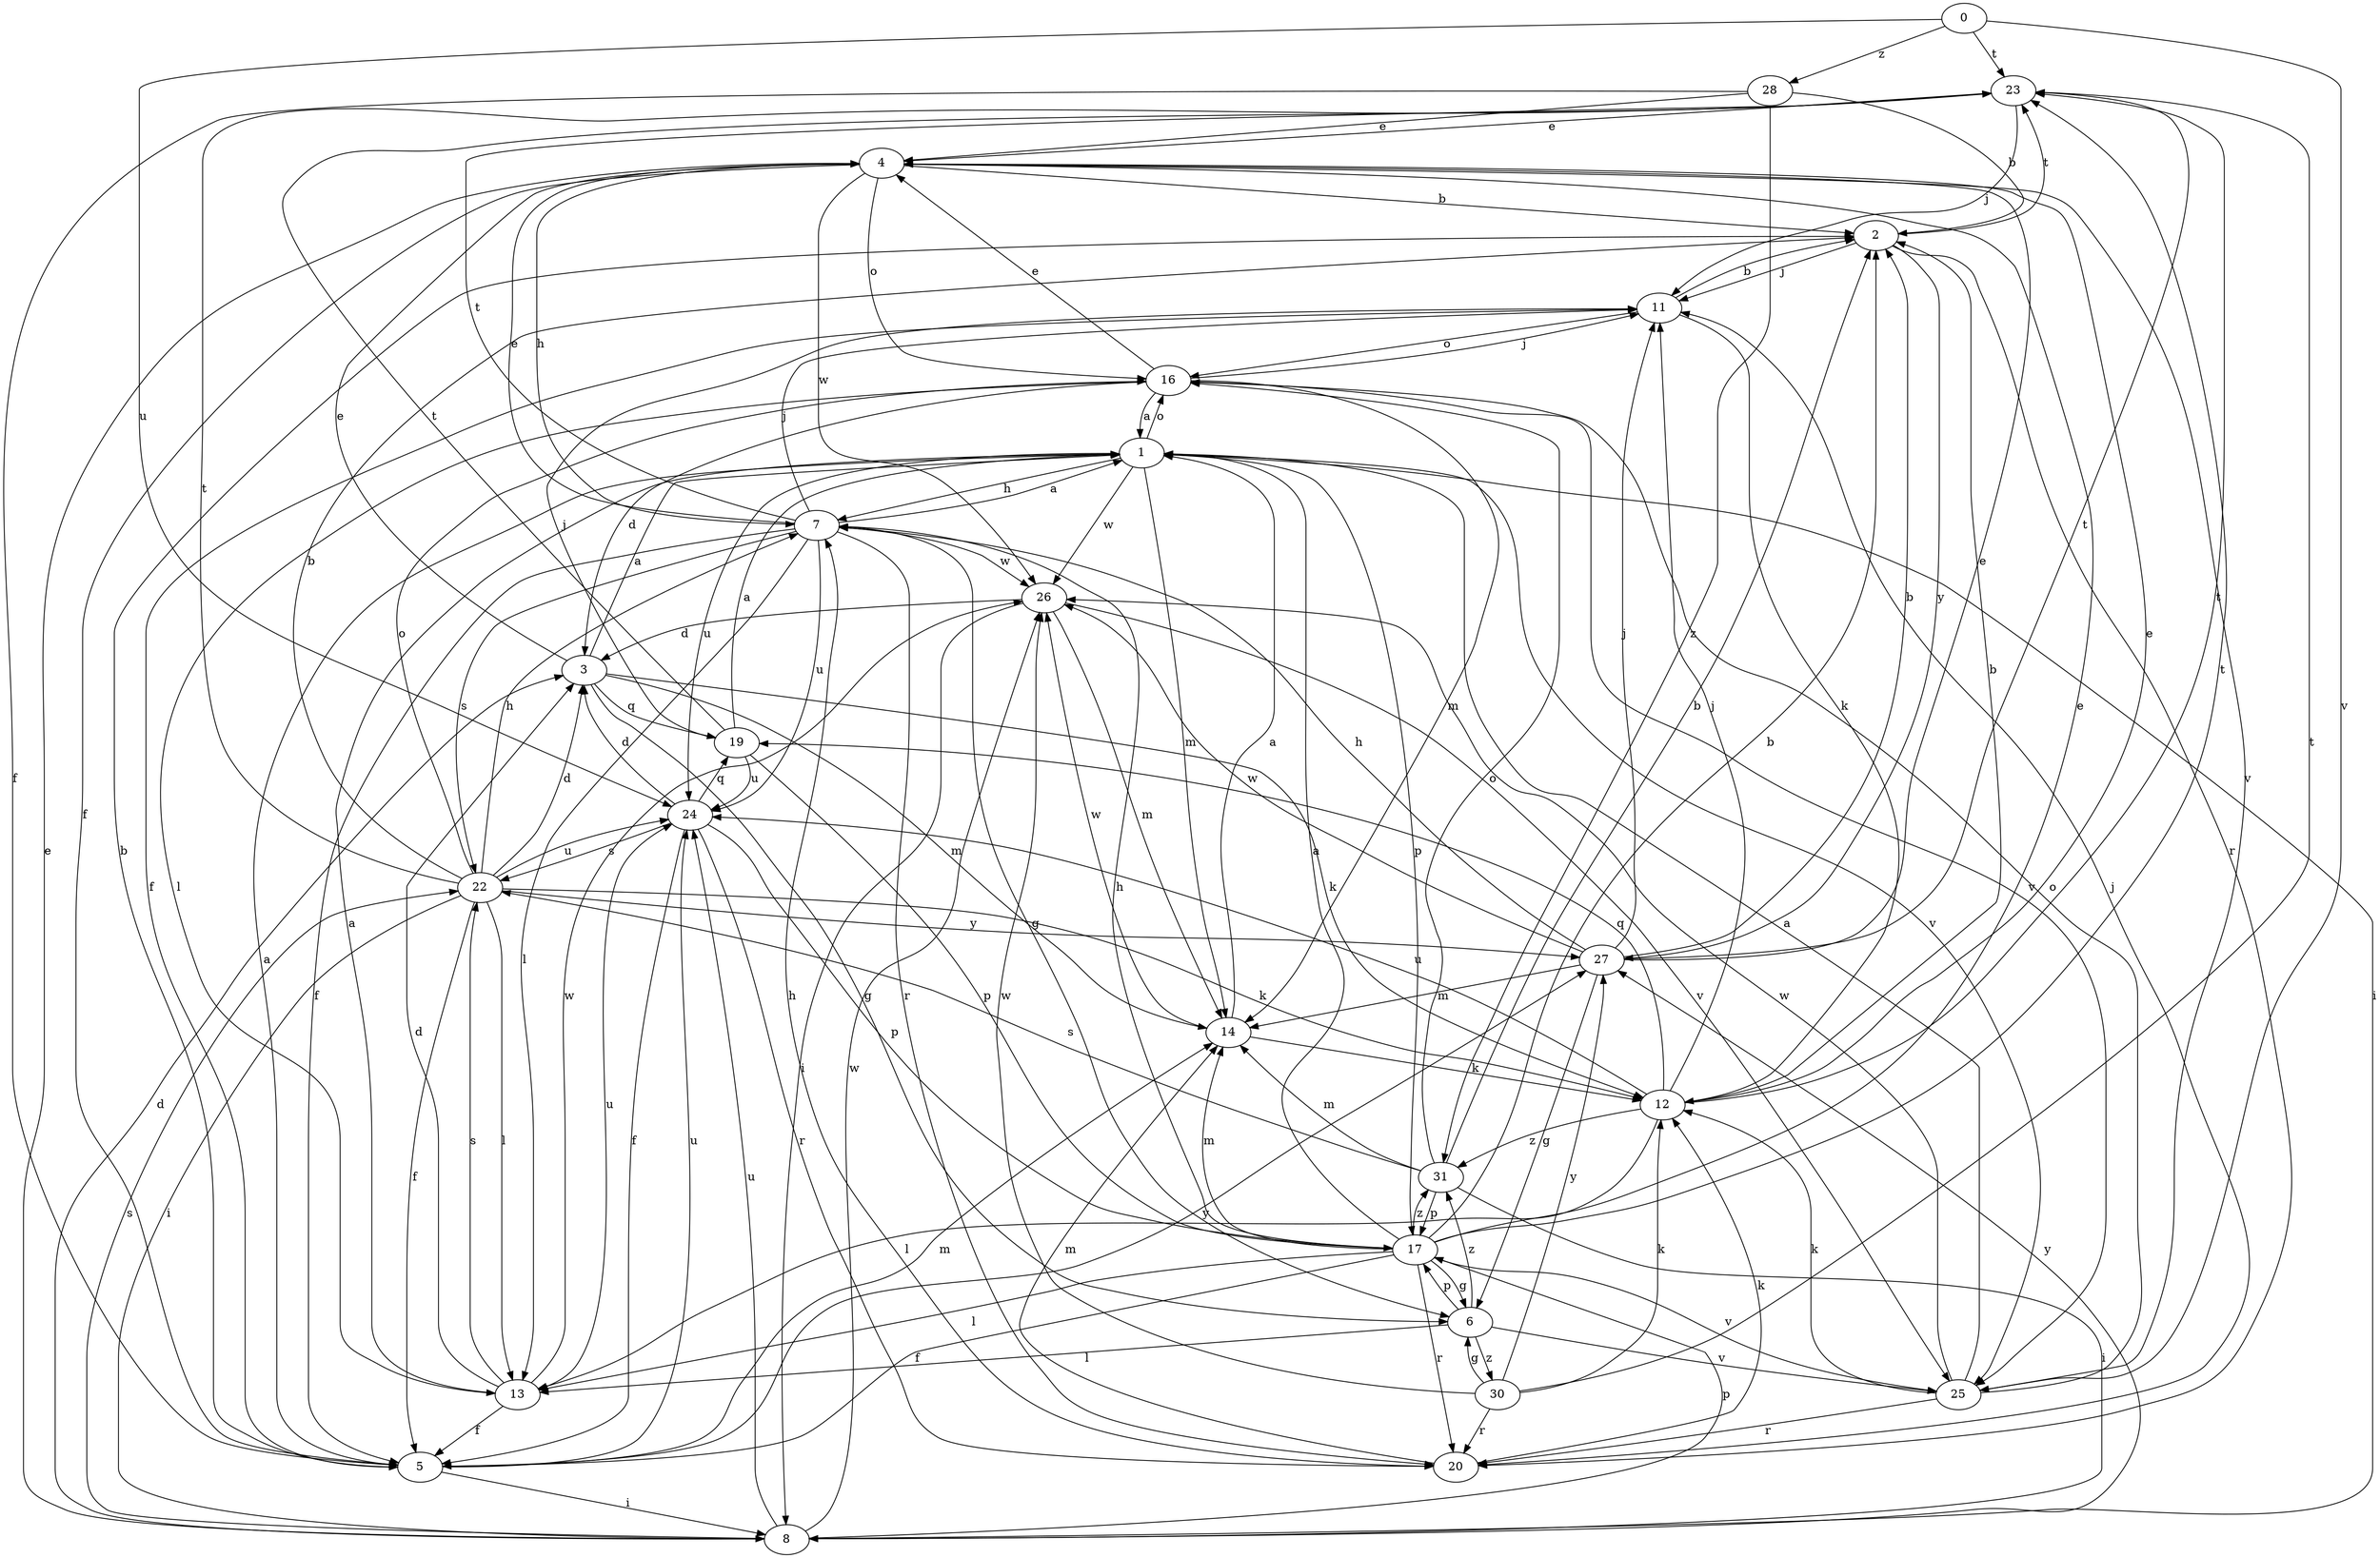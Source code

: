 strict digraph  {
0;
1;
2;
3;
4;
5;
6;
7;
8;
11;
12;
13;
14;
16;
17;
19;
20;
22;
23;
24;
25;
26;
27;
28;
30;
31;
0 -> 23  [label=t];
0 -> 24  [label=u];
0 -> 25  [label=v];
0 -> 28  [label=z];
1 -> 7  [label=h];
1 -> 8  [label=i];
1 -> 14  [label=m];
1 -> 16  [label=o];
1 -> 17  [label=p];
1 -> 24  [label=u];
1 -> 25  [label=v];
1 -> 26  [label=w];
2 -> 11  [label=j];
2 -> 20  [label=r];
2 -> 23  [label=t];
2 -> 27  [label=y];
3 -> 1  [label=a];
3 -> 4  [label=e];
3 -> 6  [label=g];
3 -> 12  [label=k];
3 -> 14  [label=m];
3 -> 19  [label=q];
4 -> 2  [label=b];
4 -> 5  [label=f];
4 -> 7  [label=h];
4 -> 16  [label=o];
4 -> 25  [label=v];
4 -> 26  [label=w];
5 -> 1  [label=a];
5 -> 2  [label=b];
5 -> 8  [label=i];
5 -> 14  [label=m];
5 -> 24  [label=u];
5 -> 27  [label=y];
6 -> 13  [label=l];
6 -> 17  [label=p];
6 -> 25  [label=v];
6 -> 30  [label=z];
6 -> 31  [label=z];
7 -> 1  [label=a];
7 -> 4  [label=e];
7 -> 5  [label=f];
7 -> 6  [label=g];
7 -> 11  [label=j];
7 -> 13  [label=l];
7 -> 20  [label=r];
7 -> 22  [label=s];
7 -> 23  [label=t];
7 -> 24  [label=u];
7 -> 26  [label=w];
8 -> 3  [label=d];
8 -> 4  [label=e];
8 -> 17  [label=p];
8 -> 22  [label=s];
8 -> 24  [label=u];
8 -> 26  [label=w];
8 -> 27  [label=y];
11 -> 2  [label=b];
11 -> 5  [label=f];
11 -> 12  [label=k];
11 -> 16  [label=o];
12 -> 2  [label=b];
12 -> 4  [label=e];
12 -> 11  [label=j];
12 -> 13  [label=l];
12 -> 19  [label=q];
12 -> 23  [label=t];
12 -> 24  [label=u];
12 -> 31  [label=z];
13 -> 1  [label=a];
13 -> 3  [label=d];
13 -> 5  [label=f];
13 -> 22  [label=s];
13 -> 24  [label=u];
13 -> 26  [label=w];
14 -> 1  [label=a];
14 -> 12  [label=k];
14 -> 26  [label=w];
16 -> 1  [label=a];
16 -> 3  [label=d];
16 -> 4  [label=e];
16 -> 11  [label=j];
16 -> 13  [label=l];
16 -> 14  [label=m];
16 -> 25  [label=v];
17 -> 1  [label=a];
17 -> 2  [label=b];
17 -> 4  [label=e];
17 -> 5  [label=f];
17 -> 6  [label=g];
17 -> 7  [label=h];
17 -> 13  [label=l];
17 -> 14  [label=m];
17 -> 20  [label=r];
17 -> 23  [label=t];
17 -> 25  [label=v];
17 -> 31  [label=z];
19 -> 1  [label=a];
19 -> 11  [label=j];
19 -> 17  [label=p];
19 -> 23  [label=t];
19 -> 24  [label=u];
20 -> 7  [label=h];
20 -> 11  [label=j];
20 -> 12  [label=k];
20 -> 14  [label=m];
22 -> 2  [label=b];
22 -> 3  [label=d];
22 -> 5  [label=f];
22 -> 7  [label=h];
22 -> 8  [label=i];
22 -> 12  [label=k];
22 -> 13  [label=l];
22 -> 16  [label=o];
22 -> 23  [label=t];
22 -> 24  [label=u];
22 -> 27  [label=y];
23 -> 4  [label=e];
23 -> 11  [label=j];
24 -> 3  [label=d];
24 -> 5  [label=f];
24 -> 17  [label=p];
24 -> 19  [label=q];
24 -> 20  [label=r];
24 -> 22  [label=s];
25 -> 1  [label=a];
25 -> 12  [label=k];
25 -> 16  [label=o];
25 -> 20  [label=r];
25 -> 26  [label=w];
26 -> 3  [label=d];
26 -> 8  [label=i];
26 -> 14  [label=m];
26 -> 25  [label=v];
27 -> 2  [label=b];
27 -> 4  [label=e];
27 -> 6  [label=g];
27 -> 7  [label=h];
27 -> 11  [label=j];
27 -> 14  [label=m];
27 -> 23  [label=t];
27 -> 26  [label=w];
28 -> 2  [label=b];
28 -> 4  [label=e];
28 -> 5  [label=f];
28 -> 31  [label=z];
30 -> 6  [label=g];
30 -> 12  [label=k];
30 -> 20  [label=r];
30 -> 23  [label=t];
30 -> 26  [label=w];
30 -> 27  [label=y];
31 -> 2  [label=b];
31 -> 8  [label=i];
31 -> 14  [label=m];
31 -> 16  [label=o];
31 -> 17  [label=p];
31 -> 22  [label=s];
}
